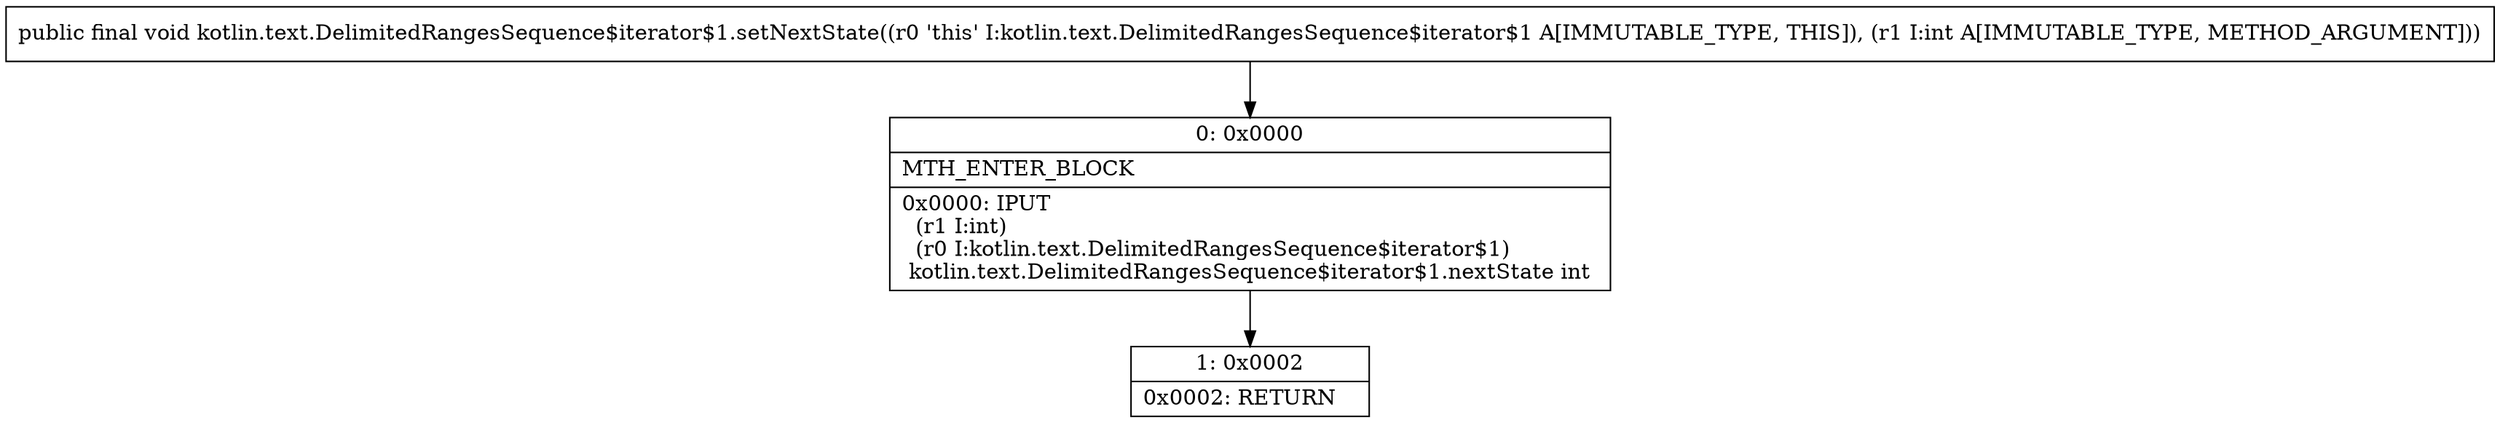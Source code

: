 digraph "CFG forkotlin.text.DelimitedRangesSequence$iterator$1.setNextState(I)V" {
Node_0 [shape=record,label="{0\:\ 0x0000|MTH_ENTER_BLOCK\l|0x0000: IPUT  \l  (r1 I:int)\l  (r0 I:kotlin.text.DelimitedRangesSequence$iterator$1)\l kotlin.text.DelimitedRangesSequence$iterator$1.nextState int \l}"];
Node_1 [shape=record,label="{1\:\ 0x0002|0x0002: RETURN   \l}"];
MethodNode[shape=record,label="{public final void kotlin.text.DelimitedRangesSequence$iterator$1.setNextState((r0 'this' I:kotlin.text.DelimitedRangesSequence$iterator$1 A[IMMUTABLE_TYPE, THIS]), (r1 I:int A[IMMUTABLE_TYPE, METHOD_ARGUMENT])) }"];
MethodNode -> Node_0;
Node_0 -> Node_1;
}

